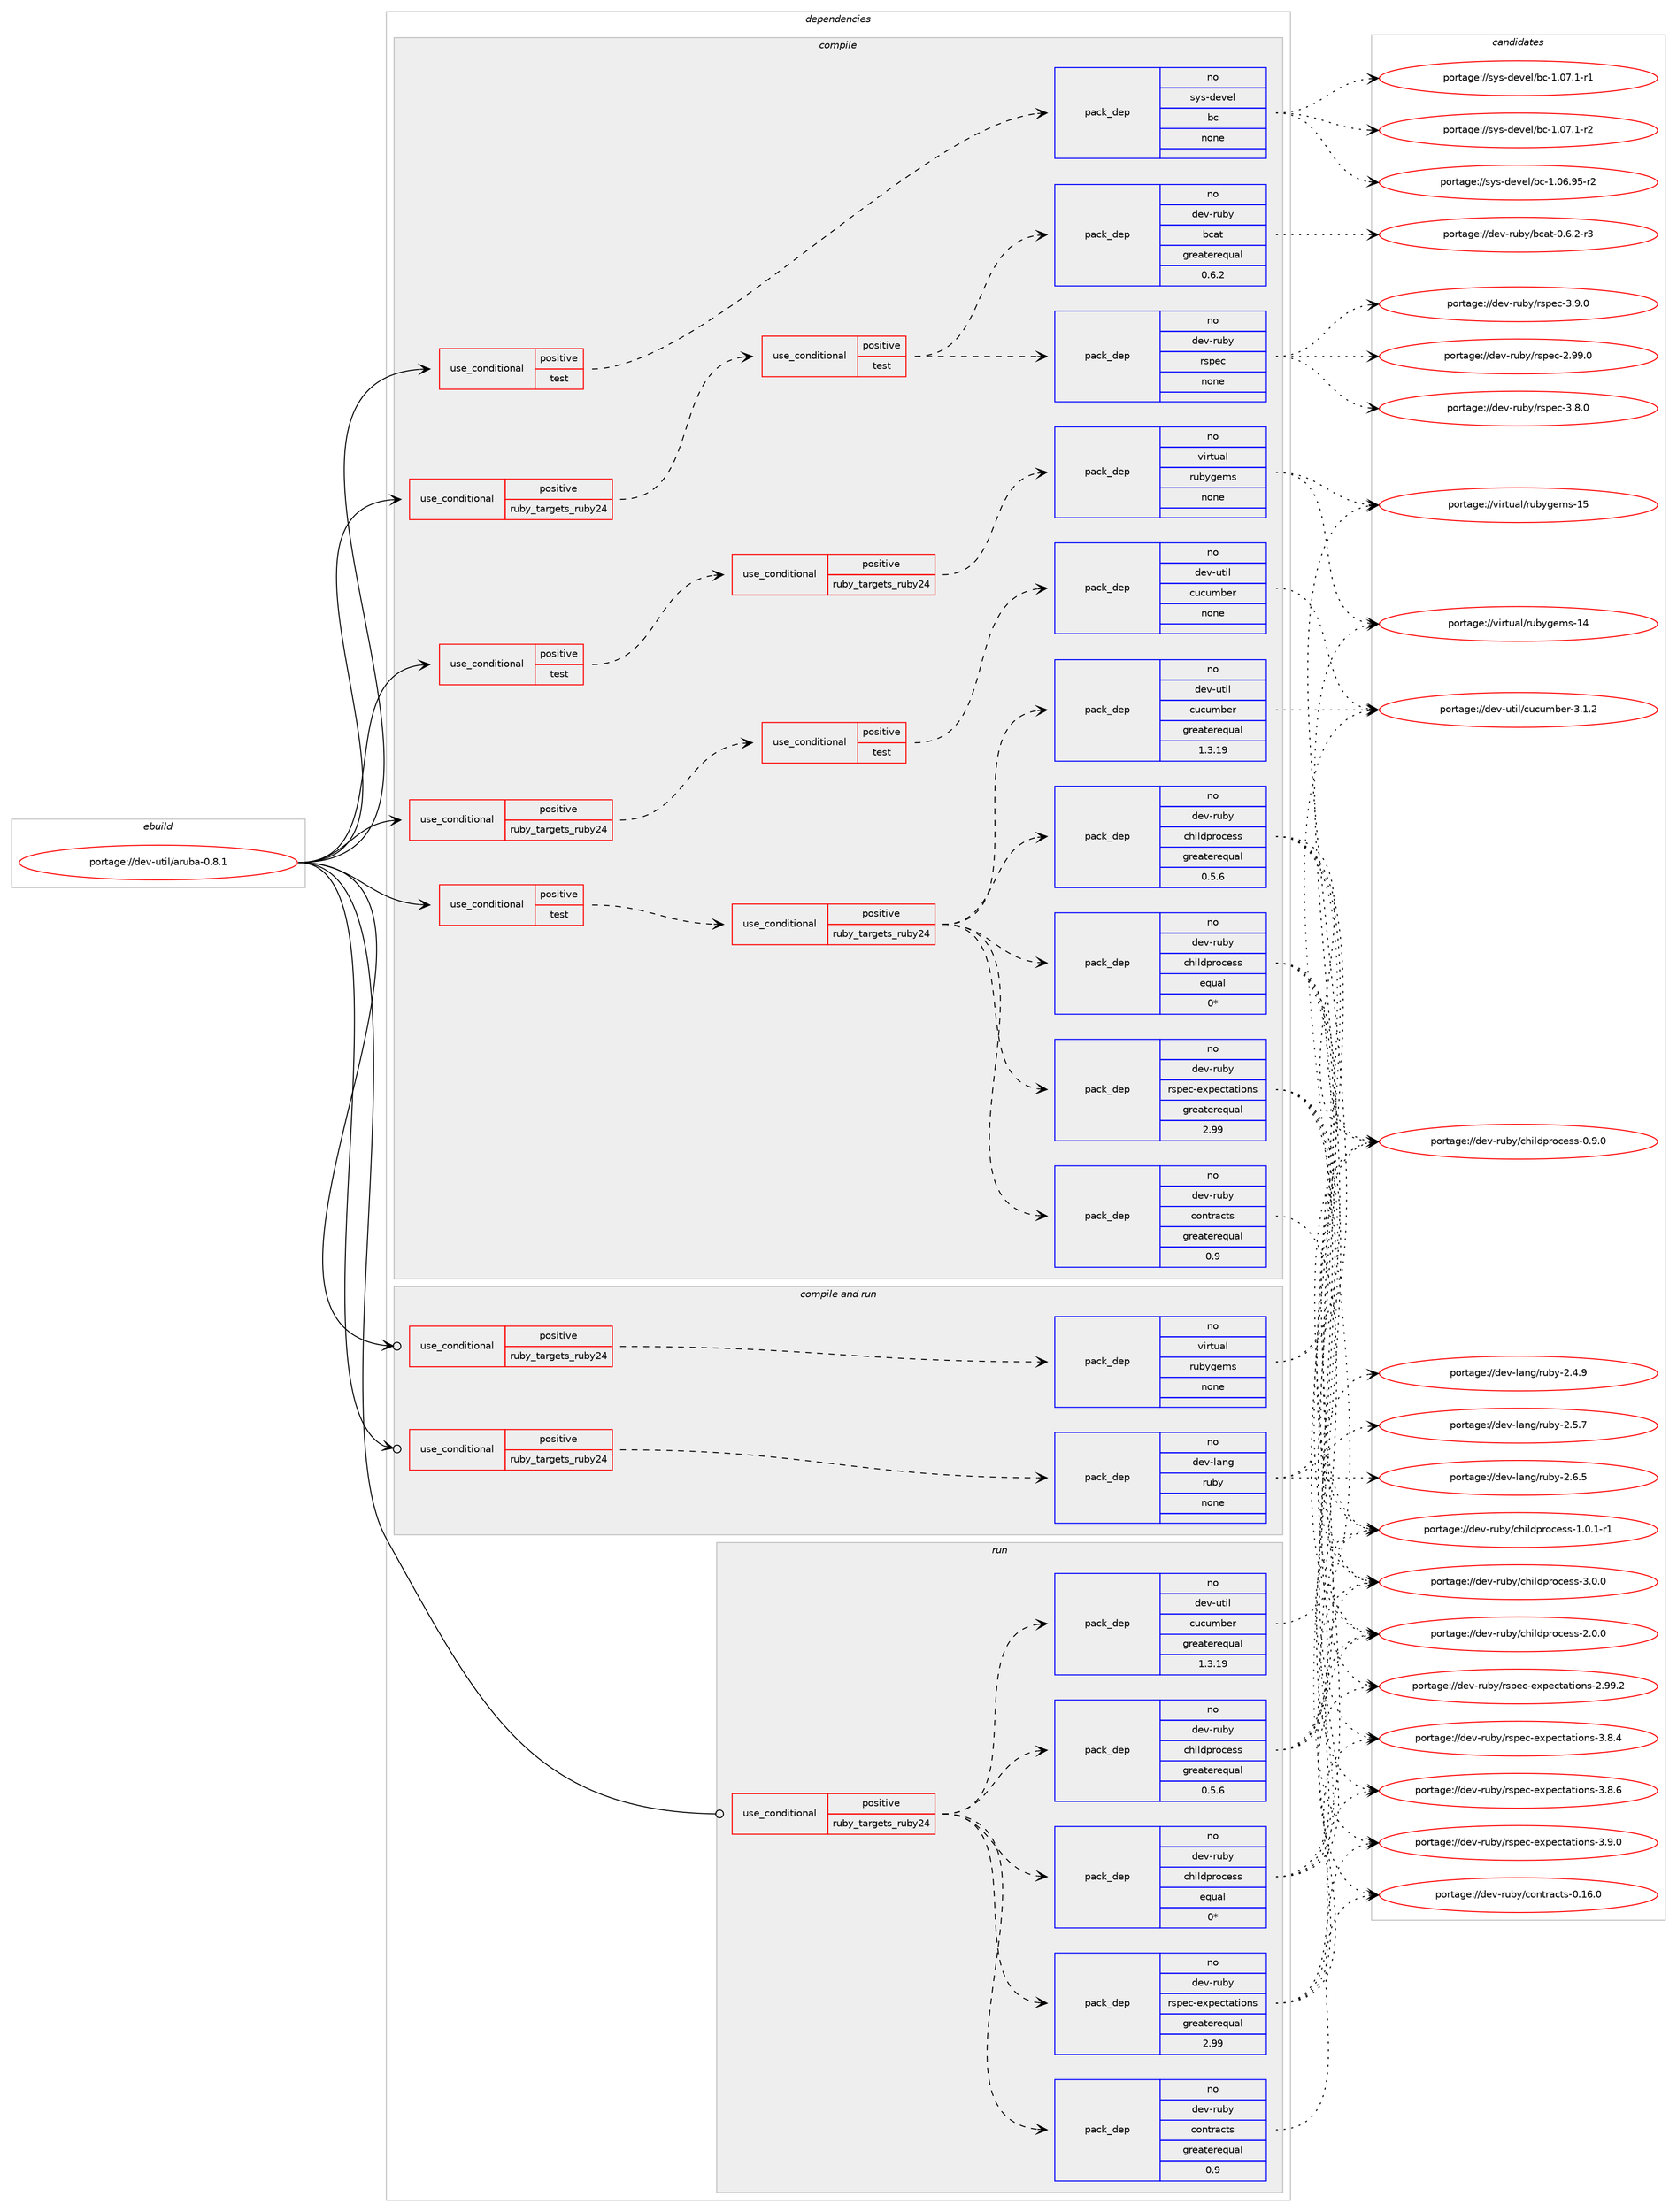 digraph prolog {

# *************
# Graph options
# *************

newrank=true;
concentrate=true;
compound=true;
graph [rankdir=LR,fontname=Helvetica,fontsize=10,ranksep=1.5];#, ranksep=2.5, nodesep=0.2];
edge  [arrowhead=vee];
node  [fontname=Helvetica,fontsize=10];

# **********
# The ebuild
# **********

subgraph cluster_leftcol {
color=gray;
rank=same;
label=<<i>ebuild</i>>;
id [label="portage://dev-util/aruba-0.8.1", color=red, width=4, href="../dev-util/aruba-0.8.1.svg"];
}

# ****************
# The dependencies
# ****************

subgraph cluster_midcol {
color=gray;
label=<<i>dependencies</i>>;
subgraph cluster_compile {
fillcolor="#eeeeee";
style=filled;
label=<<i>compile</i>>;
subgraph cond70337 {
dependency258809 [label=<<TABLE BORDER="0" CELLBORDER="1" CELLSPACING="0" CELLPADDING="4"><TR><TD ROWSPAN="3" CELLPADDING="10">use_conditional</TD></TR><TR><TD>positive</TD></TR><TR><TD>ruby_targets_ruby24</TD></TR></TABLE>>, shape=none, color=red];
subgraph cond70338 {
dependency258810 [label=<<TABLE BORDER="0" CELLBORDER="1" CELLSPACING="0" CELLPADDING="4"><TR><TD ROWSPAN="3" CELLPADDING="10">use_conditional</TD></TR><TR><TD>positive</TD></TR><TR><TD>test</TD></TR></TABLE>>, shape=none, color=red];
subgraph pack184860 {
dependency258811 [label=<<TABLE BORDER="0" CELLBORDER="1" CELLSPACING="0" CELLPADDING="4" WIDTH="220"><TR><TD ROWSPAN="6" CELLPADDING="30">pack_dep</TD></TR><TR><TD WIDTH="110">no</TD></TR><TR><TD>dev-ruby</TD></TR><TR><TD>rspec</TD></TR><TR><TD>none</TD></TR><TR><TD></TD></TR></TABLE>>, shape=none, color=blue];
}
dependency258810:e -> dependency258811:w [weight=20,style="dashed",arrowhead="vee"];
subgraph pack184861 {
dependency258812 [label=<<TABLE BORDER="0" CELLBORDER="1" CELLSPACING="0" CELLPADDING="4" WIDTH="220"><TR><TD ROWSPAN="6" CELLPADDING="30">pack_dep</TD></TR><TR><TD WIDTH="110">no</TD></TR><TR><TD>dev-ruby</TD></TR><TR><TD>bcat</TD></TR><TR><TD>greaterequal</TD></TR><TR><TD>0.6.2</TD></TR></TABLE>>, shape=none, color=blue];
}
dependency258810:e -> dependency258812:w [weight=20,style="dashed",arrowhead="vee"];
}
dependency258809:e -> dependency258810:w [weight=20,style="dashed",arrowhead="vee"];
}
id:e -> dependency258809:w [weight=20,style="solid",arrowhead="vee"];
subgraph cond70339 {
dependency258813 [label=<<TABLE BORDER="0" CELLBORDER="1" CELLSPACING="0" CELLPADDING="4"><TR><TD ROWSPAN="3" CELLPADDING="10">use_conditional</TD></TR><TR><TD>positive</TD></TR><TR><TD>ruby_targets_ruby24</TD></TR></TABLE>>, shape=none, color=red];
subgraph cond70340 {
dependency258814 [label=<<TABLE BORDER="0" CELLBORDER="1" CELLSPACING="0" CELLPADDING="4"><TR><TD ROWSPAN="3" CELLPADDING="10">use_conditional</TD></TR><TR><TD>positive</TD></TR><TR><TD>test</TD></TR></TABLE>>, shape=none, color=red];
subgraph pack184862 {
dependency258815 [label=<<TABLE BORDER="0" CELLBORDER="1" CELLSPACING="0" CELLPADDING="4" WIDTH="220"><TR><TD ROWSPAN="6" CELLPADDING="30">pack_dep</TD></TR><TR><TD WIDTH="110">no</TD></TR><TR><TD>dev-util</TD></TR><TR><TD>cucumber</TD></TR><TR><TD>none</TD></TR><TR><TD></TD></TR></TABLE>>, shape=none, color=blue];
}
dependency258814:e -> dependency258815:w [weight=20,style="dashed",arrowhead="vee"];
}
dependency258813:e -> dependency258814:w [weight=20,style="dashed",arrowhead="vee"];
}
id:e -> dependency258813:w [weight=20,style="solid",arrowhead="vee"];
subgraph cond70341 {
dependency258816 [label=<<TABLE BORDER="0" CELLBORDER="1" CELLSPACING="0" CELLPADDING="4"><TR><TD ROWSPAN="3" CELLPADDING="10">use_conditional</TD></TR><TR><TD>positive</TD></TR><TR><TD>test</TD></TR></TABLE>>, shape=none, color=red];
subgraph cond70342 {
dependency258817 [label=<<TABLE BORDER="0" CELLBORDER="1" CELLSPACING="0" CELLPADDING="4"><TR><TD ROWSPAN="3" CELLPADDING="10">use_conditional</TD></TR><TR><TD>positive</TD></TR><TR><TD>ruby_targets_ruby24</TD></TR></TABLE>>, shape=none, color=red];
subgraph pack184863 {
dependency258818 [label=<<TABLE BORDER="0" CELLBORDER="1" CELLSPACING="0" CELLPADDING="4" WIDTH="220"><TR><TD ROWSPAN="6" CELLPADDING="30">pack_dep</TD></TR><TR><TD WIDTH="110">no</TD></TR><TR><TD>dev-ruby</TD></TR><TR><TD>childprocess</TD></TR><TR><TD>greaterequal</TD></TR><TR><TD>0.5.6</TD></TR></TABLE>>, shape=none, color=blue];
}
dependency258817:e -> dependency258818:w [weight=20,style="dashed",arrowhead="vee"];
subgraph pack184864 {
dependency258819 [label=<<TABLE BORDER="0" CELLBORDER="1" CELLSPACING="0" CELLPADDING="4" WIDTH="220"><TR><TD ROWSPAN="6" CELLPADDING="30">pack_dep</TD></TR><TR><TD WIDTH="110">no</TD></TR><TR><TD>dev-ruby</TD></TR><TR><TD>childprocess</TD></TR><TR><TD>equal</TD></TR><TR><TD>0*</TD></TR></TABLE>>, shape=none, color=blue];
}
dependency258817:e -> dependency258819:w [weight=20,style="dashed",arrowhead="vee"];
subgraph pack184865 {
dependency258820 [label=<<TABLE BORDER="0" CELLBORDER="1" CELLSPACING="0" CELLPADDING="4" WIDTH="220"><TR><TD ROWSPAN="6" CELLPADDING="30">pack_dep</TD></TR><TR><TD WIDTH="110">no</TD></TR><TR><TD>dev-ruby</TD></TR><TR><TD>contracts</TD></TR><TR><TD>greaterequal</TD></TR><TR><TD>0.9</TD></TR></TABLE>>, shape=none, color=blue];
}
dependency258817:e -> dependency258820:w [weight=20,style="dashed",arrowhead="vee"];
subgraph pack184866 {
dependency258821 [label=<<TABLE BORDER="0" CELLBORDER="1" CELLSPACING="0" CELLPADDING="4" WIDTH="220"><TR><TD ROWSPAN="6" CELLPADDING="30">pack_dep</TD></TR><TR><TD WIDTH="110">no</TD></TR><TR><TD>dev-ruby</TD></TR><TR><TD>rspec-expectations</TD></TR><TR><TD>greaterequal</TD></TR><TR><TD>2.99</TD></TR></TABLE>>, shape=none, color=blue];
}
dependency258817:e -> dependency258821:w [weight=20,style="dashed",arrowhead="vee"];
subgraph pack184867 {
dependency258822 [label=<<TABLE BORDER="0" CELLBORDER="1" CELLSPACING="0" CELLPADDING="4" WIDTH="220"><TR><TD ROWSPAN="6" CELLPADDING="30">pack_dep</TD></TR><TR><TD WIDTH="110">no</TD></TR><TR><TD>dev-util</TD></TR><TR><TD>cucumber</TD></TR><TR><TD>greaterequal</TD></TR><TR><TD>1.3.19</TD></TR></TABLE>>, shape=none, color=blue];
}
dependency258817:e -> dependency258822:w [weight=20,style="dashed",arrowhead="vee"];
}
dependency258816:e -> dependency258817:w [weight=20,style="dashed",arrowhead="vee"];
}
id:e -> dependency258816:w [weight=20,style="solid",arrowhead="vee"];
subgraph cond70343 {
dependency258823 [label=<<TABLE BORDER="0" CELLBORDER="1" CELLSPACING="0" CELLPADDING="4"><TR><TD ROWSPAN="3" CELLPADDING="10">use_conditional</TD></TR><TR><TD>positive</TD></TR><TR><TD>test</TD></TR></TABLE>>, shape=none, color=red];
subgraph cond70344 {
dependency258824 [label=<<TABLE BORDER="0" CELLBORDER="1" CELLSPACING="0" CELLPADDING="4"><TR><TD ROWSPAN="3" CELLPADDING="10">use_conditional</TD></TR><TR><TD>positive</TD></TR><TR><TD>ruby_targets_ruby24</TD></TR></TABLE>>, shape=none, color=red];
subgraph pack184868 {
dependency258825 [label=<<TABLE BORDER="0" CELLBORDER="1" CELLSPACING="0" CELLPADDING="4" WIDTH="220"><TR><TD ROWSPAN="6" CELLPADDING="30">pack_dep</TD></TR><TR><TD WIDTH="110">no</TD></TR><TR><TD>virtual</TD></TR><TR><TD>rubygems</TD></TR><TR><TD>none</TD></TR><TR><TD></TD></TR></TABLE>>, shape=none, color=blue];
}
dependency258824:e -> dependency258825:w [weight=20,style="dashed",arrowhead="vee"];
}
dependency258823:e -> dependency258824:w [weight=20,style="dashed",arrowhead="vee"];
}
id:e -> dependency258823:w [weight=20,style="solid",arrowhead="vee"];
subgraph cond70345 {
dependency258826 [label=<<TABLE BORDER="0" CELLBORDER="1" CELLSPACING="0" CELLPADDING="4"><TR><TD ROWSPAN="3" CELLPADDING="10">use_conditional</TD></TR><TR><TD>positive</TD></TR><TR><TD>test</TD></TR></TABLE>>, shape=none, color=red];
subgraph pack184869 {
dependency258827 [label=<<TABLE BORDER="0" CELLBORDER="1" CELLSPACING="0" CELLPADDING="4" WIDTH="220"><TR><TD ROWSPAN="6" CELLPADDING="30">pack_dep</TD></TR><TR><TD WIDTH="110">no</TD></TR><TR><TD>sys-devel</TD></TR><TR><TD>bc</TD></TR><TR><TD>none</TD></TR><TR><TD></TD></TR></TABLE>>, shape=none, color=blue];
}
dependency258826:e -> dependency258827:w [weight=20,style="dashed",arrowhead="vee"];
}
id:e -> dependency258826:w [weight=20,style="solid",arrowhead="vee"];
}
subgraph cluster_compileandrun {
fillcolor="#eeeeee";
style=filled;
label=<<i>compile and run</i>>;
subgraph cond70346 {
dependency258828 [label=<<TABLE BORDER="0" CELLBORDER="1" CELLSPACING="0" CELLPADDING="4"><TR><TD ROWSPAN="3" CELLPADDING="10">use_conditional</TD></TR><TR><TD>positive</TD></TR><TR><TD>ruby_targets_ruby24</TD></TR></TABLE>>, shape=none, color=red];
subgraph pack184870 {
dependency258829 [label=<<TABLE BORDER="0" CELLBORDER="1" CELLSPACING="0" CELLPADDING="4" WIDTH="220"><TR><TD ROWSPAN="6" CELLPADDING="30">pack_dep</TD></TR><TR><TD WIDTH="110">no</TD></TR><TR><TD>dev-lang</TD></TR><TR><TD>ruby</TD></TR><TR><TD>none</TD></TR><TR><TD></TD></TR></TABLE>>, shape=none, color=blue];
}
dependency258828:e -> dependency258829:w [weight=20,style="dashed",arrowhead="vee"];
}
id:e -> dependency258828:w [weight=20,style="solid",arrowhead="odotvee"];
subgraph cond70347 {
dependency258830 [label=<<TABLE BORDER="0" CELLBORDER="1" CELLSPACING="0" CELLPADDING="4"><TR><TD ROWSPAN="3" CELLPADDING="10">use_conditional</TD></TR><TR><TD>positive</TD></TR><TR><TD>ruby_targets_ruby24</TD></TR></TABLE>>, shape=none, color=red];
subgraph pack184871 {
dependency258831 [label=<<TABLE BORDER="0" CELLBORDER="1" CELLSPACING="0" CELLPADDING="4" WIDTH="220"><TR><TD ROWSPAN="6" CELLPADDING="30">pack_dep</TD></TR><TR><TD WIDTH="110">no</TD></TR><TR><TD>virtual</TD></TR><TR><TD>rubygems</TD></TR><TR><TD>none</TD></TR><TR><TD></TD></TR></TABLE>>, shape=none, color=blue];
}
dependency258830:e -> dependency258831:w [weight=20,style="dashed",arrowhead="vee"];
}
id:e -> dependency258830:w [weight=20,style="solid",arrowhead="odotvee"];
}
subgraph cluster_run {
fillcolor="#eeeeee";
style=filled;
label=<<i>run</i>>;
subgraph cond70348 {
dependency258832 [label=<<TABLE BORDER="0" CELLBORDER="1" CELLSPACING="0" CELLPADDING="4"><TR><TD ROWSPAN="3" CELLPADDING="10">use_conditional</TD></TR><TR><TD>positive</TD></TR><TR><TD>ruby_targets_ruby24</TD></TR></TABLE>>, shape=none, color=red];
subgraph pack184872 {
dependency258833 [label=<<TABLE BORDER="0" CELLBORDER="1" CELLSPACING="0" CELLPADDING="4" WIDTH="220"><TR><TD ROWSPAN="6" CELLPADDING="30">pack_dep</TD></TR><TR><TD WIDTH="110">no</TD></TR><TR><TD>dev-ruby</TD></TR><TR><TD>childprocess</TD></TR><TR><TD>greaterequal</TD></TR><TR><TD>0.5.6</TD></TR></TABLE>>, shape=none, color=blue];
}
dependency258832:e -> dependency258833:w [weight=20,style="dashed",arrowhead="vee"];
subgraph pack184873 {
dependency258834 [label=<<TABLE BORDER="0" CELLBORDER="1" CELLSPACING="0" CELLPADDING="4" WIDTH="220"><TR><TD ROWSPAN="6" CELLPADDING="30">pack_dep</TD></TR><TR><TD WIDTH="110">no</TD></TR><TR><TD>dev-ruby</TD></TR><TR><TD>childprocess</TD></TR><TR><TD>equal</TD></TR><TR><TD>0*</TD></TR></TABLE>>, shape=none, color=blue];
}
dependency258832:e -> dependency258834:w [weight=20,style="dashed",arrowhead="vee"];
subgraph pack184874 {
dependency258835 [label=<<TABLE BORDER="0" CELLBORDER="1" CELLSPACING="0" CELLPADDING="4" WIDTH="220"><TR><TD ROWSPAN="6" CELLPADDING="30">pack_dep</TD></TR><TR><TD WIDTH="110">no</TD></TR><TR><TD>dev-ruby</TD></TR><TR><TD>contracts</TD></TR><TR><TD>greaterequal</TD></TR><TR><TD>0.9</TD></TR></TABLE>>, shape=none, color=blue];
}
dependency258832:e -> dependency258835:w [weight=20,style="dashed",arrowhead="vee"];
subgraph pack184875 {
dependency258836 [label=<<TABLE BORDER="0" CELLBORDER="1" CELLSPACING="0" CELLPADDING="4" WIDTH="220"><TR><TD ROWSPAN="6" CELLPADDING="30">pack_dep</TD></TR><TR><TD WIDTH="110">no</TD></TR><TR><TD>dev-ruby</TD></TR><TR><TD>rspec-expectations</TD></TR><TR><TD>greaterequal</TD></TR><TR><TD>2.99</TD></TR></TABLE>>, shape=none, color=blue];
}
dependency258832:e -> dependency258836:w [weight=20,style="dashed",arrowhead="vee"];
subgraph pack184876 {
dependency258837 [label=<<TABLE BORDER="0" CELLBORDER="1" CELLSPACING="0" CELLPADDING="4" WIDTH="220"><TR><TD ROWSPAN="6" CELLPADDING="30">pack_dep</TD></TR><TR><TD WIDTH="110">no</TD></TR><TR><TD>dev-util</TD></TR><TR><TD>cucumber</TD></TR><TR><TD>greaterequal</TD></TR><TR><TD>1.3.19</TD></TR></TABLE>>, shape=none, color=blue];
}
dependency258832:e -> dependency258837:w [weight=20,style="dashed",arrowhead="vee"];
}
id:e -> dependency258832:w [weight=20,style="solid",arrowhead="odot"];
}
}

# **************
# The candidates
# **************

subgraph cluster_choices {
rank=same;
color=gray;
label=<<i>candidates</i>>;

subgraph choice184860 {
color=black;
nodesep=1;
choiceportage1001011184511411798121471141151121019945504657574648 [label="portage://dev-ruby/rspec-2.99.0", color=red, width=4,href="../dev-ruby/rspec-2.99.0.svg"];
choiceportage10010111845114117981214711411511210199455146564648 [label="portage://dev-ruby/rspec-3.8.0", color=red, width=4,href="../dev-ruby/rspec-3.8.0.svg"];
choiceportage10010111845114117981214711411511210199455146574648 [label="portage://dev-ruby/rspec-3.9.0", color=red, width=4,href="../dev-ruby/rspec-3.9.0.svg"];
dependency258811:e -> choiceportage1001011184511411798121471141151121019945504657574648:w [style=dotted,weight="100"];
dependency258811:e -> choiceportage10010111845114117981214711411511210199455146564648:w [style=dotted,weight="100"];
dependency258811:e -> choiceportage10010111845114117981214711411511210199455146574648:w [style=dotted,weight="100"];
}
subgraph choice184861 {
color=black;
nodesep=1;
choiceportage1001011184511411798121479899971164548465446504511451 [label="portage://dev-ruby/bcat-0.6.2-r3", color=red, width=4,href="../dev-ruby/bcat-0.6.2-r3.svg"];
dependency258812:e -> choiceportage1001011184511411798121479899971164548465446504511451:w [style=dotted,weight="100"];
}
subgraph choice184862 {
color=black;
nodesep=1;
choiceportage1001011184511711610510847991179911710998101114455146494650 [label="portage://dev-util/cucumber-3.1.2", color=red, width=4,href="../dev-util/cucumber-3.1.2.svg"];
dependency258815:e -> choiceportage1001011184511711610510847991179911710998101114455146494650:w [style=dotted,weight="100"];
}
subgraph choice184863 {
color=black;
nodesep=1;
choiceportage1001011184511411798121479910410510810011211411199101115115454846574648 [label="portage://dev-ruby/childprocess-0.9.0", color=red, width=4,href="../dev-ruby/childprocess-0.9.0.svg"];
choiceportage10010111845114117981214799104105108100112114111991011151154549464846494511449 [label="portage://dev-ruby/childprocess-1.0.1-r1", color=red, width=4,href="../dev-ruby/childprocess-1.0.1-r1.svg"];
choiceportage1001011184511411798121479910410510810011211411199101115115455046484648 [label="portage://dev-ruby/childprocess-2.0.0", color=red, width=4,href="../dev-ruby/childprocess-2.0.0.svg"];
choiceportage1001011184511411798121479910410510810011211411199101115115455146484648 [label="portage://dev-ruby/childprocess-3.0.0", color=red, width=4,href="../dev-ruby/childprocess-3.0.0.svg"];
dependency258818:e -> choiceportage1001011184511411798121479910410510810011211411199101115115454846574648:w [style=dotted,weight="100"];
dependency258818:e -> choiceportage10010111845114117981214799104105108100112114111991011151154549464846494511449:w [style=dotted,weight="100"];
dependency258818:e -> choiceportage1001011184511411798121479910410510810011211411199101115115455046484648:w [style=dotted,weight="100"];
dependency258818:e -> choiceportage1001011184511411798121479910410510810011211411199101115115455146484648:w [style=dotted,weight="100"];
}
subgraph choice184864 {
color=black;
nodesep=1;
choiceportage1001011184511411798121479910410510810011211411199101115115454846574648 [label="portage://dev-ruby/childprocess-0.9.0", color=red, width=4,href="../dev-ruby/childprocess-0.9.0.svg"];
choiceportage10010111845114117981214799104105108100112114111991011151154549464846494511449 [label="portage://dev-ruby/childprocess-1.0.1-r1", color=red, width=4,href="../dev-ruby/childprocess-1.0.1-r1.svg"];
choiceportage1001011184511411798121479910410510810011211411199101115115455046484648 [label="portage://dev-ruby/childprocess-2.0.0", color=red, width=4,href="../dev-ruby/childprocess-2.0.0.svg"];
choiceportage1001011184511411798121479910410510810011211411199101115115455146484648 [label="portage://dev-ruby/childprocess-3.0.0", color=red, width=4,href="../dev-ruby/childprocess-3.0.0.svg"];
dependency258819:e -> choiceportage1001011184511411798121479910410510810011211411199101115115454846574648:w [style=dotted,weight="100"];
dependency258819:e -> choiceportage10010111845114117981214799104105108100112114111991011151154549464846494511449:w [style=dotted,weight="100"];
dependency258819:e -> choiceportage1001011184511411798121479910410510810011211411199101115115455046484648:w [style=dotted,weight="100"];
dependency258819:e -> choiceportage1001011184511411798121479910410510810011211411199101115115455146484648:w [style=dotted,weight="100"];
}
subgraph choice184865 {
color=black;
nodesep=1;
choiceportage10010111845114117981214799111110116114979911611545484649544648 [label="portage://dev-ruby/contracts-0.16.0", color=red, width=4,href="../dev-ruby/contracts-0.16.0.svg"];
dependency258820:e -> choiceportage10010111845114117981214799111110116114979911611545484649544648:w [style=dotted,weight="100"];
}
subgraph choice184866 {
color=black;
nodesep=1;
choiceportage1001011184511411798121471141151121019945101120112101991169711610511111011545504657574650 [label="portage://dev-ruby/rspec-expectations-2.99.2", color=red, width=4,href="../dev-ruby/rspec-expectations-2.99.2.svg"];
choiceportage10010111845114117981214711411511210199451011201121019911697116105111110115455146564652 [label="portage://dev-ruby/rspec-expectations-3.8.4", color=red, width=4,href="../dev-ruby/rspec-expectations-3.8.4.svg"];
choiceportage10010111845114117981214711411511210199451011201121019911697116105111110115455146564654 [label="portage://dev-ruby/rspec-expectations-3.8.6", color=red, width=4,href="../dev-ruby/rspec-expectations-3.8.6.svg"];
choiceportage10010111845114117981214711411511210199451011201121019911697116105111110115455146574648 [label="portage://dev-ruby/rspec-expectations-3.9.0", color=red, width=4,href="../dev-ruby/rspec-expectations-3.9.0.svg"];
dependency258821:e -> choiceportage1001011184511411798121471141151121019945101120112101991169711610511111011545504657574650:w [style=dotted,weight="100"];
dependency258821:e -> choiceportage10010111845114117981214711411511210199451011201121019911697116105111110115455146564652:w [style=dotted,weight="100"];
dependency258821:e -> choiceportage10010111845114117981214711411511210199451011201121019911697116105111110115455146564654:w [style=dotted,weight="100"];
dependency258821:e -> choiceportage10010111845114117981214711411511210199451011201121019911697116105111110115455146574648:w [style=dotted,weight="100"];
}
subgraph choice184867 {
color=black;
nodesep=1;
choiceportage1001011184511711610510847991179911710998101114455146494650 [label="portage://dev-util/cucumber-3.1.2", color=red, width=4,href="../dev-util/cucumber-3.1.2.svg"];
dependency258822:e -> choiceportage1001011184511711610510847991179911710998101114455146494650:w [style=dotted,weight="100"];
}
subgraph choice184868 {
color=black;
nodesep=1;
choiceportage118105114116117971084711411798121103101109115454952 [label="portage://virtual/rubygems-14", color=red, width=4,href="../virtual/rubygems-14.svg"];
choiceportage118105114116117971084711411798121103101109115454953 [label="portage://virtual/rubygems-15", color=red, width=4,href="../virtual/rubygems-15.svg"];
dependency258825:e -> choiceportage118105114116117971084711411798121103101109115454952:w [style=dotted,weight="100"];
dependency258825:e -> choiceportage118105114116117971084711411798121103101109115454953:w [style=dotted,weight="100"];
}
subgraph choice184869 {
color=black;
nodesep=1;
choiceportage1151211154510010111810110847989945494648544657534511450 [label="portage://sys-devel/bc-1.06.95-r2", color=red, width=4,href="../sys-devel/bc-1.06.95-r2.svg"];
choiceportage11512111545100101118101108479899454946485546494511449 [label="portage://sys-devel/bc-1.07.1-r1", color=red, width=4,href="../sys-devel/bc-1.07.1-r1.svg"];
choiceportage11512111545100101118101108479899454946485546494511450 [label="portage://sys-devel/bc-1.07.1-r2", color=red, width=4,href="../sys-devel/bc-1.07.1-r2.svg"];
dependency258827:e -> choiceportage1151211154510010111810110847989945494648544657534511450:w [style=dotted,weight="100"];
dependency258827:e -> choiceportage11512111545100101118101108479899454946485546494511449:w [style=dotted,weight="100"];
dependency258827:e -> choiceportage11512111545100101118101108479899454946485546494511450:w [style=dotted,weight="100"];
}
subgraph choice184870 {
color=black;
nodesep=1;
choiceportage10010111845108971101034711411798121455046524657 [label="portage://dev-lang/ruby-2.4.9", color=red, width=4,href="../dev-lang/ruby-2.4.9.svg"];
choiceportage10010111845108971101034711411798121455046534655 [label="portage://dev-lang/ruby-2.5.7", color=red, width=4,href="../dev-lang/ruby-2.5.7.svg"];
choiceportage10010111845108971101034711411798121455046544653 [label="portage://dev-lang/ruby-2.6.5", color=red, width=4,href="../dev-lang/ruby-2.6.5.svg"];
dependency258829:e -> choiceportage10010111845108971101034711411798121455046524657:w [style=dotted,weight="100"];
dependency258829:e -> choiceportage10010111845108971101034711411798121455046534655:w [style=dotted,weight="100"];
dependency258829:e -> choiceportage10010111845108971101034711411798121455046544653:w [style=dotted,weight="100"];
}
subgraph choice184871 {
color=black;
nodesep=1;
choiceportage118105114116117971084711411798121103101109115454952 [label="portage://virtual/rubygems-14", color=red, width=4,href="../virtual/rubygems-14.svg"];
choiceportage118105114116117971084711411798121103101109115454953 [label="portage://virtual/rubygems-15", color=red, width=4,href="../virtual/rubygems-15.svg"];
dependency258831:e -> choiceportage118105114116117971084711411798121103101109115454952:w [style=dotted,weight="100"];
dependency258831:e -> choiceportage118105114116117971084711411798121103101109115454953:w [style=dotted,weight="100"];
}
subgraph choice184872 {
color=black;
nodesep=1;
choiceportage1001011184511411798121479910410510810011211411199101115115454846574648 [label="portage://dev-ruby/childprocess-0.9.0", color=red, width=4,href="../dev-ruby/childprocess-0.9.0.svg"];
choiceportage10010111845114117981214799104105108100112114111991011151154549464846494511449 [label="portage://dev-ruby/childprocess-1.0.1-r1", color=red, width=4,href="../dev-ruby/childprocess-1.0.1-r1.svg"];
choiceportage1001011184511411798121479910410510810011211411199101115115455046484648 [label="portage://dev-ruby/childprocess-2.0.0", color=red, width=4,href="../dev-ruby/childprocess-2.0.0.svg"];
choiceportage1001011184511411798121479910410510810011211411199101115115455146484648 [label="portage://dev-ruby/childprocess-3.0.0", color=red, width=4,href="../dev-ruby/childprocess-3.0.0.svg"];
dependency258833:e -> choiceportage1001011184511411798121479910410510810011211411199101115115454846574648:w [style=dotted,weight="100"];
dependency258833:e -> choiceportage10010111845114117981214799104105108100112114111991011151154549464846494511449:w [style=dotted,weight="100"];
dependency258833:e -> choiceportage1001011184511411798121479910410510810011211411199101115115455046484648:w [style=dotted,weight="100"];
dependency258833:e -> choiceportage1001011184511411798121479910410510810011211411199101115115455146484648:w [style=dotted,weight="100"];
}
subgraph choice184873 {
color=black;
nodesep=1;
choiceportage1001011184511411798121479910410510810011211411199101115115454846574648 [label="portage://dev-ruby/childprocess-0.9.0", color=red, width=4,href="../dev-ruby/childprocess-0.9.0.svg"];
choiceportage10010111845114117981214799104105108100112114111991011151154549464846494511449 [label="portage://dev-ruby/childprocess-1.0.1-r1", color=red, width=4,href="../dev-ruby/childprocess-1.0.1-r1.svg"];
choiceportage1001011184511411798121479910410510810011211411199101115115455046484648 [label="portage://dev-ruby/childprocess-2.0.0", color=red, width=4,href="../dev-ruby/childprocess-2.0.0.svg"];
choiceportage1001011184511411798121479910410510810011211411199101115115455146484648 [label="portage://dev-ruby/childprocess-3.0.0", color=red, width=4,href="../dev-ruby/childprocess-3.0.0.svg"];
dependency258834:e -> choiceportage1001011184511411798121479910410510810011211411199101115115454846574648:w [style=dotted,weight="100"];
dependency258834:e -> choiceportage10010111845114117981214799104105108100112114111991011151154549464846494511449:w [style=dotted,weight="100"];
dependency258834:e -> choiceportage1001011184511411798121479910410510810011211411199101115115455046484648:w [style=dotted,weight="100"];
dependency258834:e -> choiceportage1001011184511411798121479910410510810011211411199101115115455146484648:w [style=dotted,weight="100"];
}
subgraph choice184874 {
color=black;
nodesep=1;
choiceportage10010111845114117981214799111110116114979911611545484649544648 [label="portage://dev-ruby/contracts-0.16.0", color=red, width=4,href="../dev-ruby/contracts-0.16.0.svg"];
dependency258835:e -> choiceportage10010111845114117981214799111110116114979911611545484649544648:w [style=dotted,weight="100"];
}
subgraph choice184875 {
color=black;
nodesep=1;
choiceportage1001011184511411798121471141151121019945101120112101991169711610511111011545504657574650 [label="portage://dev-ruby/rspec-expectations-2.99.2", color=red, width=4,href="../dev-ruby/rspec-expectations-2.99.2.svg"];
choiceportage10010111845114117981214711411511210199451011201121019911697116105111110115455146564652 [label="portage://dev-ruby/rspec-expectations-3.8.4", color=red, width=4,href="../dev-ruby/rspec-expectations-3.8.4.svg"];
choiceportage10010111845114117981214711411511210199451011201121019911697116105111110115455146564654 [label="portage://dev-ruby/rspec-expectations-3.8.6", color=red, width=4,href="../dev-ruby/rspec-expectations-3.8.6.svg"];
choiceportage10010111845114117981214711411511210199451011201121019911697116105111110115455146574648 [label="portage://dev-ruby/rspec-expectations-3.9.0", color=red, width=4,href="../dev-ruby/rspec-expectations-3.9.0.svg"];
dependency258836:e -> choiceportage1001011184511411798121471141151121019945101120112101991169711610511111011545504657574650:w [style=dotted,weight="100"];
dependency258836:e -> choiceportage10010111845114117981214711411511210199451011201121019911697116105111110115455146564652:w [style=dotted,weight="100"];
dependency258836:e -> choiceportage10010111845114117981214711411511210199451011201121019911697116105111110115455146564654:w [style=dotted,weight="100"];
dependency258836:e -> choiceportage10010111845114117981214711411511210199451011201121019911697116105111110115455146574648:w [style=dotted,weight="100"];
}
subgraph choice184876 {
color=black;
nodesep=1;
choiceportage1001011184511711610510847991179911710998101114455146494650 [label="portage://dev-util/cucumber-3.1.2", color=red, width=4,href="../dev-util/cucumber-3.1.2.svg"];
dependency258837:e -> choiceportage1001011184511711610510847991179911710998101114455146494650:w [style=dotted,weight="100"];
}
}

}
